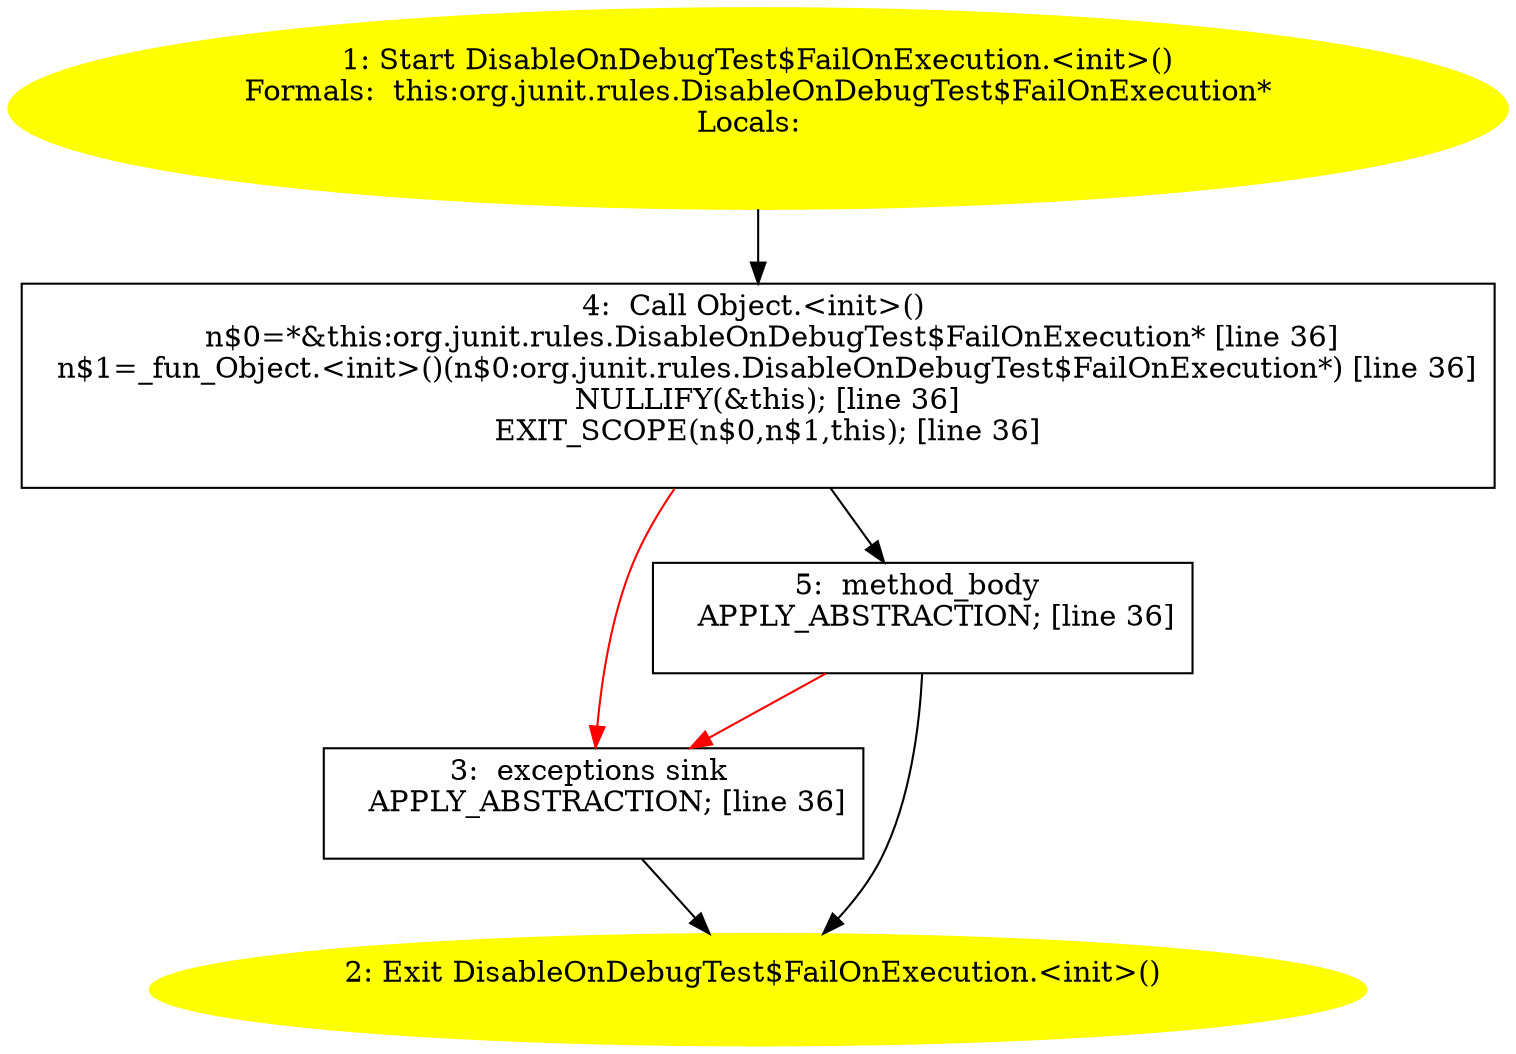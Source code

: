 /* @generated */
digraph cfg {
"org.junit.rules.DisableOnDebugTest$FailOnExecution.<init>().31f1f47cb523d320d6fab6ec27b0eea5_1" [label="1: Start DisableOnDebugTest$FailOnExecution.<init>()\nFormals:  this:org.junit.rules.DisableOnDebugTest$FailOnExecution*\nLocals:  \n  " color=yellow style=filled]
	

	 "org.junit.rules.DisableOnDebugTest$FailOnExecution.<init>().31f1f47cb523d320d6fab6ec27b0eea5_1" -> "org.junit.rules.DisableOnDebugTest$FailOnExecution.<init>().31f1f47cb523d320d6fab6ec27b0eea5_4" ;
"org.junit.rules.DisableOnDebugTest$FailOnExecution.<init>().31f1f47cb523d320d6fab6ec27b0eea5_2" [label="2: Exit DisableOnDebugTest$FailOnExecution.<init>() \n  " color=yellow style=filled]
	

"org.junit.rules.DisableOnDebugTest$FailOnExecution.<init>().31f1f47cb523d320d6fab6ec27b0eea5_3" [label="3:  exceptions sink \n   APPLY_ABSTRACTION; [line 36]\n " shape="box"]
	

	 "org.junit.rules.DisableOnDebugTest$FailOnExecution.<init>().31f1f47cb523d320d6fab6ec27b0eea5_3" -> "org.junit.rules.DisableOnDebugTest$FailOnExecution.<init>().31f1f47cb523d320d6fab6ec27b0eea5_2" ;
"org.junit.rules.DisableOnDebugTest$FailOnExecution.<init>().31f1f47cb523d320d6fab6ec27b0eea5_4" [label="4:  Call Object.<init>() \n   n$0=*&this:org.junit.rules.DisableOnDebugTest$FailOnExecution* [line 36]\n  n$1=_fun_Object.<init>()(n$0:org.junit.rules.DisableOnDebugTest$FailOnExecution*) [line 36]\n  NULLIFY(&this); [line 36]\n  EXIT_SCOPE(n$0,n$1,this); [line 36]\n " shape="box"]
	

	 "org.junit.rules.DisableOnDebugTest$FailOnExecution.<init>().31f1f47cb523d320d6fab6ec27b0eea5_4" -> "org.junit.rules.DisableOnDebugTest$FailOnExecution.<init>().31f1f47cb523d320d6fab6ec27b0eea5_5" ;
	 "org.junit.rules.DisableOnDebugTest$FailOnExecution.<init>().31f1f47cb523d320d6fab6ec27b0eea5_4" -> "org.junit.rules.DisableOnDebugTest$FailOnExecution.<init>().31f1f47cb523d320d6fab6ec27b0eea5_3" [color="red" ];
"org.junit.rules.DisableOnDebugTest$FailOnExecution.<init>().31f1f47cb523d320d6fab6ec27b0eea5_5" [label="5:  method_body \n   APPLY_ABSTRACTION; [line 36]\n " shape="box"]
	

	 "org.junit.rules.DisableOnDebugTest$FailOnExecution.<init>().31f1f47cb523d320d6fab6ec27b0eea5_5" -> "org.junit.rules.DisableOnDebugTest$FailOnExecution.<init>().31f1f47cb523d320d6fab6ec27b0eea5_2" ;
	 "org.junit.rules.DisableOnDebugTest$FailOnExecution.<init>().31f1f47cb523d320d6fab6ec27b0eea5_5" -> "org.junit.rules.DisableOnDebugTest$FailOnExecution.<init>().31f1f47cb523d320d6fab6ec27b0eea5_3" [color="red" ];
}
